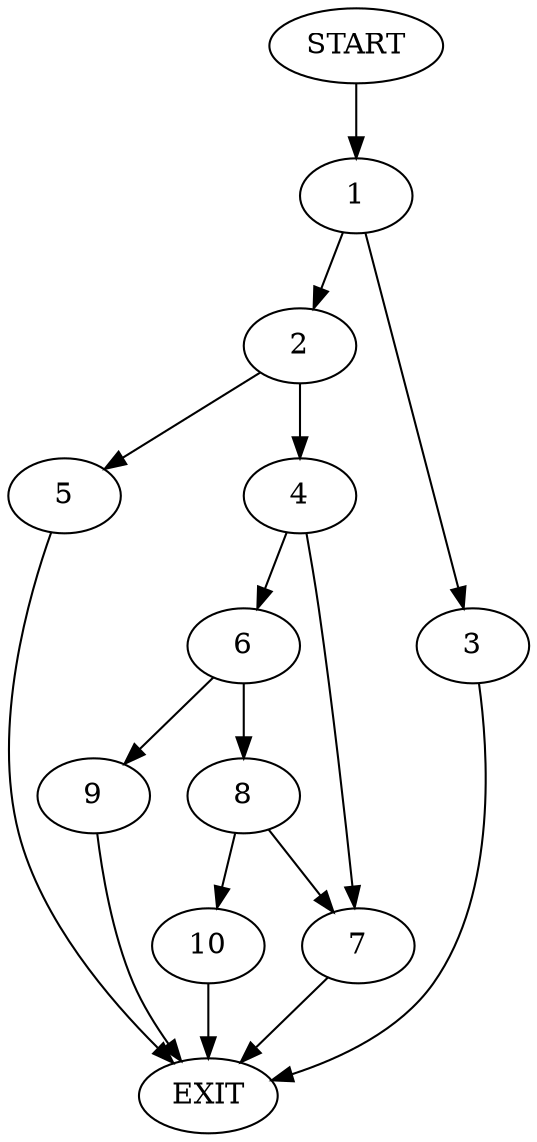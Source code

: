 digraph {
0 [label="START"]
11 [label="EXIT"]
0 -> 1
1 -> 2
1 -> 3
3 -> 11
2 -> 4
2 -> 5
5 -> 11
4 -> 6
4 -> 7
7 -> 11
6 -> 8
6 -> 9
9 -> 11
8 -> 7
8 -> 10
10 -> 11
}
